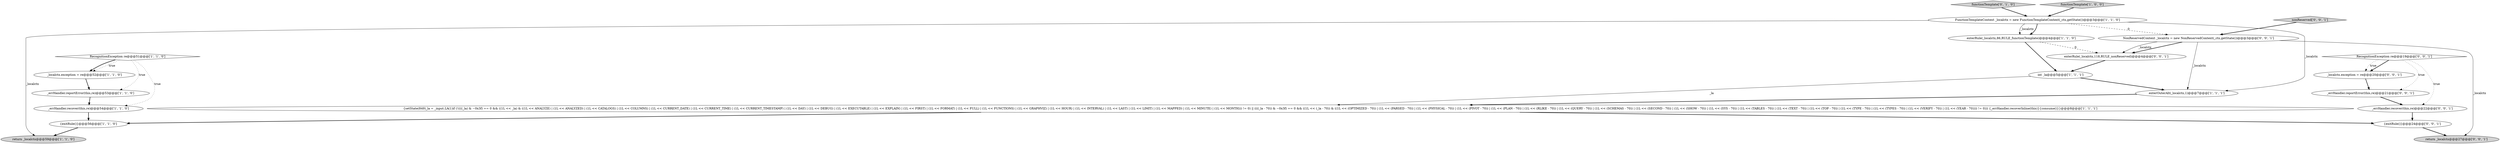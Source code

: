 digraph {
12 [style = filled, label = "functionTemplate['0', '1', '0']", fillcolor = lightgray, shape = diamond image = "AAA0AAABBB2BBB"];
0 [style = filled, label = "FunctionTemplateContext _localctx = new FunctionTemplateContext(_ctx,getState())@@@3@@@['1', '1', '0']", fillcolor = white, shape = ellipse image = "AAA0AAABBB1BBB"];
9 [style = filled, label = "enterRule(_localctx,86,RULE_functionTemplate)@@@4@@@['1', '1', '0']", fillcolor = white, shape = ellipse image = "AAA0AAABBB1BBB"];
16 [style = filled, label = "RecognitionException re@@@19@@@['0', '0', '1']", fillcolor = white, shape = diamond image = "AAA0AAABBB3BBB"];
8 [style = filled, label = "functionTemplate['1', '0', '0']", fillcolor = lightgray, shape = diamond image = "AAA0AAABBB1BBB"];
15 [style = filled, label = "nonReserved['0', '0', '1']", fillcolor = lightgray, shape = diamond image = "AAA0AAABBB3BBB"];
4 [style = filled, label = "_errHandler.reportError(this,re)@@@53@@@['1', '1', '0']", fillcolor = white, shape = ellipse image = "AAA0AAABBB1BBB"];
2 [style = filled, label = "RecognitionException re@@@51@@@['1', '1', '0']", fillcolor = white, shape = diamond image = "AAA0AAABBB1BBB"];
18 [style = filled, label = "enterRule(_localctx,118,RULE_nonReserved)@@@4@@@['0', '0', '1']", fillcolor = white, shape = ellipse image = "AAA0AAABBB3BBB"];
1 [style = filled, label = "{setState(849)_la = _input.LA(1)if (!((((_la) & ~0x3f) == 0 && ((1L << _la) & ((1L << ANALYZE) | (1L << ANALYZED) | (1L << CATALOGS) | (1L << COLUMNS) | (1L << CURRENT_DATE) | (1L << CURRENT_TIME) | (1L << CURRENT_TIMESTAMP) | (1L << DAY) | (1L << DEBUG) | (1L << EXECUTABLE) | (1L << EXPLAIN) | (1L << FIRST) | (1L << FORMAT) | (1L << FULL) | (1L << FUNCTIONS) | (1L << GRAPHVIZ) | (1L << HOUR) | (1L << INTERVAL) | (1L << LAST) | (1L << LIMIT) | (1L << MAPPED) | (1L << MINUTE) | (1L << MONTH))) != 0) || ((((_la - 70)) & ~0x3f) == 0 && ((1L << (_la - 70)) & ((1L << (OPTIMIZED - 70)) | (1L << (PARSED - 70)) | (1L << (PHYSICAL - 70)) | (1L << (PIVOT - 70)) | (1L << (PLAN - 70)) | (1L << (RLIKE - 70)) | (1L << (QUERY - 70)) | (1L << (SCHEMAS - 70)) | (1L << (SECOND - 70)) | (1L << (SHOW - 70)) | (1L << (SYS - 70)) | (1L << (TABLES - 70)) | (1L << (TEXT - 70)) | (1L << (TOP - 70)) | (1L << (TYPE - 70)) | (1L << (TYPES - 70)) | (1L << (VERIFY - 70)) | (1L << (YEAR - 70)))) != 0))) {_errHandler.recoverInline(this)}{consume()}}@@@8@@@['1', '1', '1']", fillcolor = white, shape = ellipse image = "AAA0AAABBB1BBB"];
6 [style = filled, label = "{exitRule()}@@@56@@@['1', '1', '0']", fillcolor = white, shape = ellipse image = "AAA0AAABBB1BBB"];
3 [style = filled, label = "_localctx.exception = re@@@52@@@['1', '1', '0']", fillcolor = white, shape = ellipse image = "AAA0AAABBB1BBB"];
11 [style = filled, label = "_errHandler.recover(this,re)@@@54@@@['1', '1', '0']", fillcolor = white, shape = ellipse image = "AAA0AAABBB1BBB"];
20 [style = filled, label = "return _localctx@@@27@@@['0', '0', '1']", fillcolor = lightgray, shape = ellipse image = "AAA0AAABBB3BBB"];
13 [style = filled, label = "{exitRule()}@@@24@@@['0', '0', '1']", fillcolor = white, shape = ellipse image = "AAA0AAABBB3BBB"];
14 [style = filled, label = "_errHandler.recover(this,re)@@@22@@@['0', '0', '1']", fillcolor = white, shape = ellipse image = "AAA0AAABBB3BBB"];
17 [style = filled, label = "_localctx.exception = re@@@20@@@['0', '0', '1']", fillcolor = white, shape = ellipse image = "AAA0AAABBB3BBB"];
5 [style = filled, label = "int _la@@@5@@@['1', '1', '1']", fillcolor = white, shape = ellipse image = "AAA0AAABBB1BBB"];
10 [style = filled, label = "return _localctx@@@59@@@['1', '1', '0']", fillcolor = lightgray, shape = ellipse image = "AAA0AAABBB1BBB"];
19 [style = filled, label = "_errHandler.reportError(this,re)@@@21@@@['0', '0', '1']", fillcolor = white, shape = ellipse image = "AAA0AAABBB3BBB"];
21 [style = filled, label = "NonReservedContext _localctx = new NonReservedContext(_ctx,getState())@@@3@@@['0', '0', '1']", fillcolor = white, shape = ellipse image = "AAA0AAABBB3BBB"];
7 [style = filled, label = "enterOuterAlt(_localctx,1)@@@7@@@['1', '1', '1']", fillcolor = white, shape = ellipse image = "AAA0AAABBB1BBB"];
9->18 [style = dashed, label="0"];
12->0 [style = bold, label=""];
2->11 [style = dotted, label="true"];
2->3 [style = dotted, label="true"];
2->4 [style = dotted, label="true"];
8->0 [style = bold, label=""];
0->21 [style = dashed, label="0"];
0->7 [style = solid, label="_localctx"];
17->19 [style = bold, label=""];
4->11 [style = bold, label=""];
18->5 [style = bold, label=""];
0->9 [style = bold, label=""];
14->13 [style = bold, label=""];
16->14 [style = dotted, label="true"];
15->21 [style = bold, label=""];
11->6 [style = bold, label=""];
1->6 [style = bold, label=""];
0->10 [style = solid, label="_localctx"];
2->3 [style = bold, label=""];
6->10 [style = bold, label=""];
16->19 [style = dotted, label="true"];
21->20 [style = solid, label="_localctx"];
21->18 [style = bold, label=""];
16->17 [style = bold, label=""];
19->14 [style = bold, label=""];
7->1 [style = bold, label=""];
13->20 [style = bold, label=""];
5->1 [style = solid, label="_la"];
21->18 [style = solid, label="_localctx"];
0->9 [style = solid, label="_localctx"];
16->17 [style = dotted, label="true"];
9->5 [style = bold, label=""];
3->4 [style = bold, label=""];
5->7 [style = bold, label=""];
21->7 [style = solid, label="_localctx"];
1->13 [style = bold, label=""];
}
